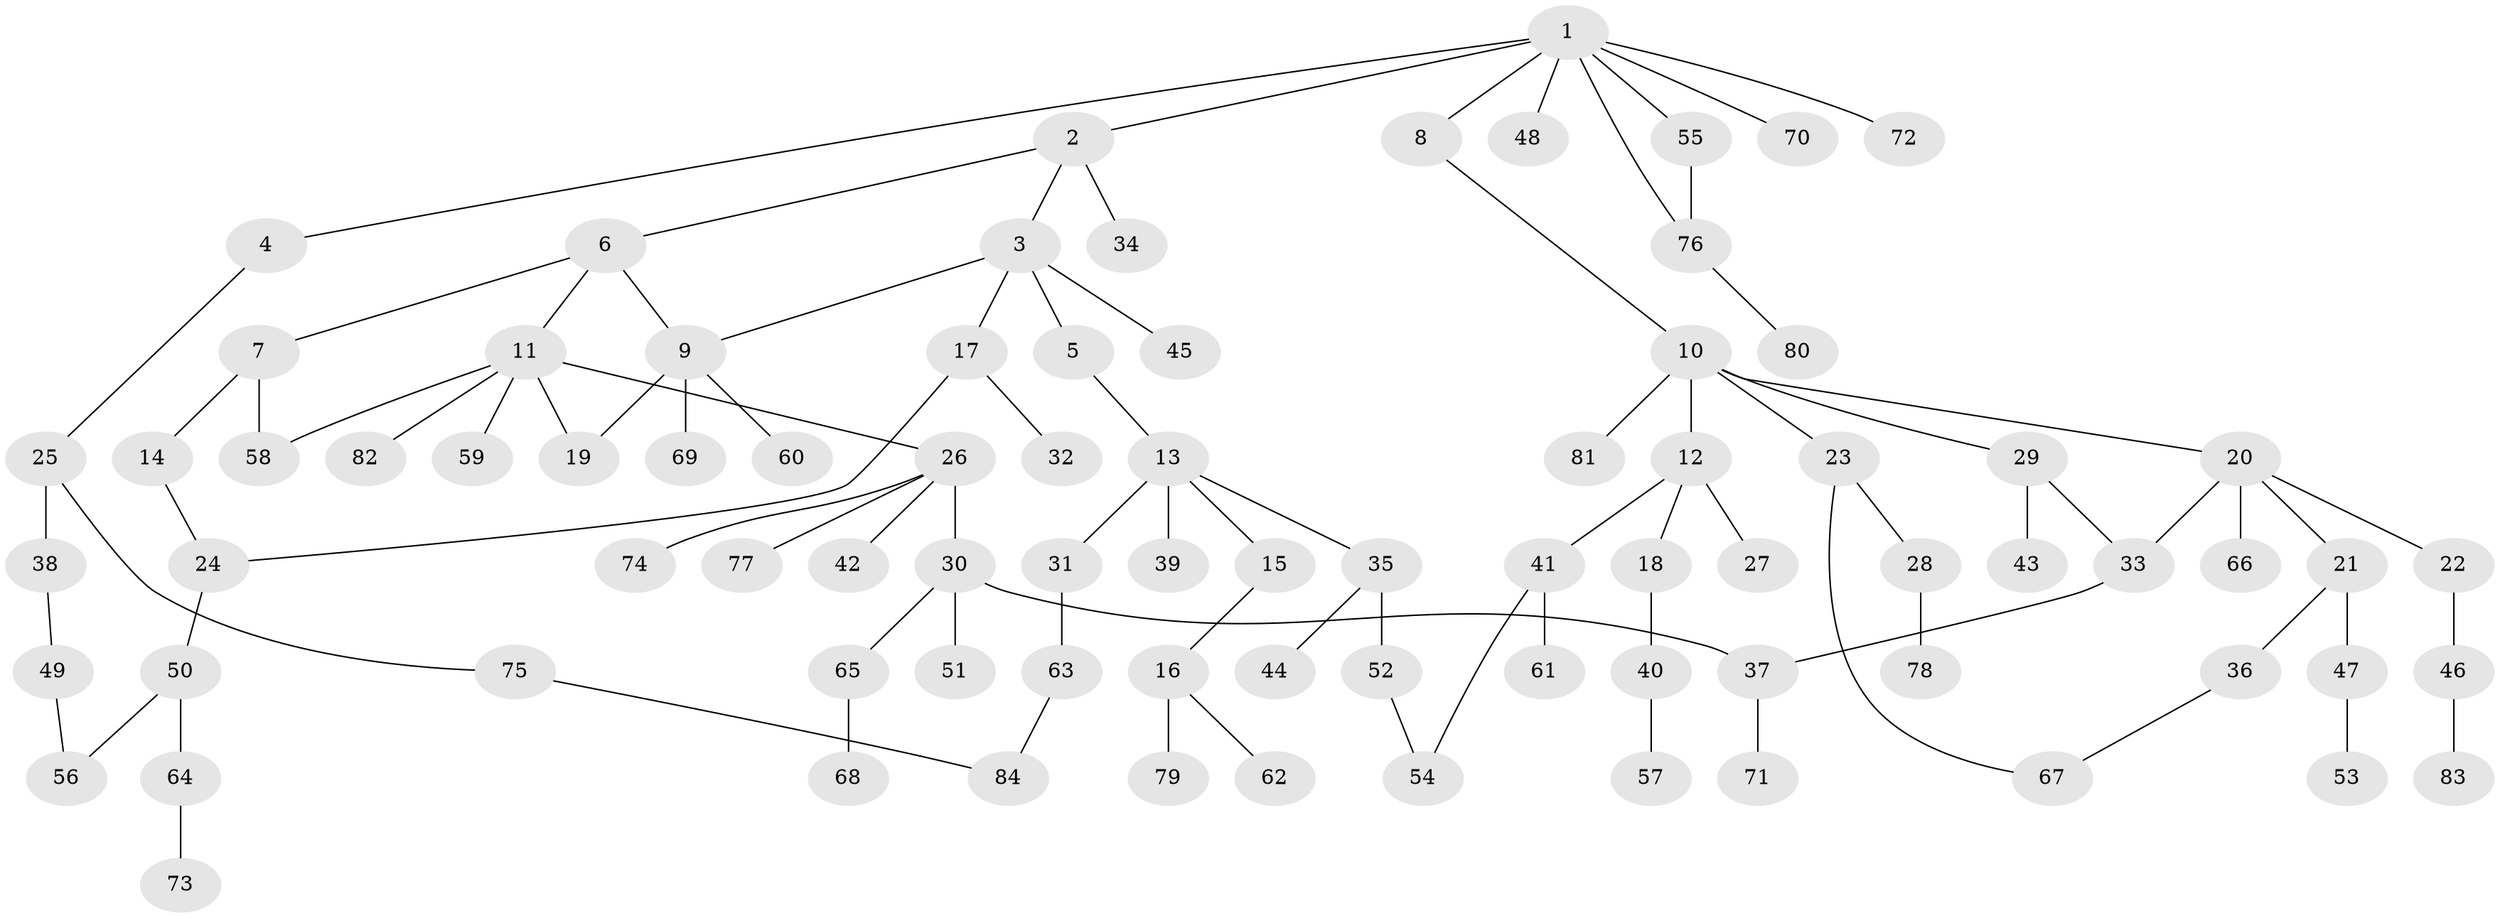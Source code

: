 // Generated by graph-tools (version 1.1) at 2025/34/03/09/25 02:34:28]
// undirected, 84 vertices, 94 edges
graph export_dot {
graph [start="1"]
  node [color=gray90,style=filled];
  1;
  2;
  3;
  4;
  5;
  6;
  7;
  8;
  9;
  10;
  11;
  12;
  13;
  14;
  15;
  16;
  17;
  18;
  19;
  20;
  21;
  22;
  23;
  24;
  25;
  26;
  27;
  28;
  29;
  30;
  31;
  32;
  33;
  34;
  35;
  36;
  37;
  38;
  39;
  40;
  41;
  42;
  43;
  44;
  45;
  46;
  47;
  48;
  49;
  50;
  51;
  52;
  53;
  54;
  55;
  56;
  57;
  58;
  59;
  60;
  61;
  62;
  63;
  64;
  65;
  66;
  67;
  68;
  69;
  70;
  71;
  72;
  73;
  74;
  75;
  76;
  77;
  78;
  79;
  80;
  81;
  82;
  83;
  84;
  1 -- 2;
  1 -- 4;
  1 -- 8;
  1 -- 48;
  1 -- 55;
  1 -- 70;
  1 -- 72;
  1 -- 76;
  2 -- 3;
  2 -- 6;
  2 -- 34;
  3 -- 5;
  3 -- 17;
  3 -- 45;
  3 -- 9;
  4 -- 25;
  5 -- 13;
  6 -- 7;
  6 -- 9;
  6 -- 11;
  7 -- 14;
  7 -- 58;
  8 -- 10;
  9 -- 60;
  9 -- 69;
  9 -- 19;
  10 -- 12;
  10 -- 20;
  10 -- 23;
  10 -- 29;
  10 -- 81;
  11 -- 19;
  11 -- 26;
  11 -- 58;
  11 -- 59;
  11 -- 82;
  12 -- 18;
  12 -- 27;
  12 -- 41;
  13 -- 15;
  13 -- 31;
  13 -- 35;
  13 -- 39;
  14 -- 24;
  15 -- 16;
  16 -- 62;
  16 -- 79;
  17 -- 32;
  17 -- 24;
  18 -- 40;
  20 -- 21;
  20 -- 22;
  20 -- 66;
  20 -- 33;
  21 -- 36;
  21 -- 47;
  22 -- 46;
  23 -- 28;
  23 -- 67;
  24 -- 50;
  25 -- 38;
  25 -- 75;
  26 -- 30;
  26 -- 42;
  26 -- 74;
  26 -- 77;
  28 -- 78;
  29 -- 33;
  29 -- 43;
  30 -- 51;
  30 -- 65;
  30 -- 37;
  31 -- 63;
  33 -- 37;
  35 -- 44;
  35 -- 52;
  36 -- 67;
  37 -- 71;
  38 -- 49;
  40 -- 57;
  41 -- 61;
  41 -- 54;
  46 -- 83;
  47 -- 53;
  49 -- 56;
  50 -- 64;
  50 -- 56;
  52 -- 54;
  55 -- 76;
  63 -- 84;
  64 -- 73;
  65 -- 68;
  75 -- 84;
  76 -- 80;
}
